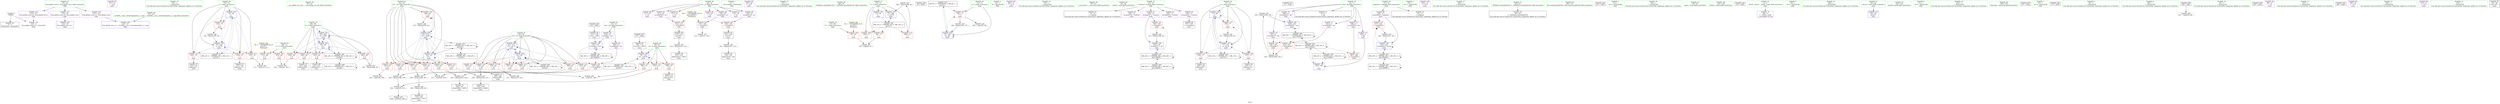 digraph "SVFG" {
	label="SVFG";

	Node0x561e803cc590 [shape=record,color=grey,label="{NodeID: 0\nNullPtr}"];
	Node0x561e803cc590 -> Node0x561e803ed6c0[style=solid];
	Node0x561e803cc590 -> Node0x561e803f39e0[style=solid];
	Node0x561e803ecd80 [shape=record,color=purple,label="{NodeID: 97\n171\<--27\n\<--.str.2\nmain\n}"];
	Node0x561e803ce460 [shape=record,color=green,label="{NodeID: 14\n143\<--1\n\<--dummyObj\nCan only get source location for instruction, argument, global var or function.}"];
	Node0x561e803ec950 [shape=record,color=red,label="{NodeID: 111\n110\<--75\n\<--i\nmain\n}"];
	Node0x561e803ec950 -> Node0x561e803fa6f0[style=solid];
	Node0x561e803eb390 [shape=record,color=green,label="{NodeID: 28\n40\<--41\n__cxx_global_var_init\<--__cxx_global_var_init_field_insensitive\n}"];
	Node0x561e803f2590 [shape=record,color=red,label="{NodeID: 125\n249\<--81\n\<--i27\nmain\n}"];
	Node0x561e803f2590 -> Node0x561e803ee8c0[style=solid];
	Node0x561e803ebf00 [shape=record,color=green,label="{NodeID: 42\n83\<--84\nj31\<--j31_field_insensitive\nmain\n}"];
	Node0x561e803ebf00 -> Node0x561e803f2800[style=solid];
	Node0x561e803ebf00 -> Node0x561e803f28d0[style=solid];
	Node0x561e803ebf00 -> Node0x561e803f29a0[style=solid];
	Node0x561e803ebf00 -> Node0x561e803f2a70[style=solid];
	Node0x561e803ebf00 -> Node0x561e803f2b40[style=solid];
	Node0x561e803ebf00 -> Node0x561e803f2c10[style=solid];
	Node0x561e803ebf00 -> Node0x561e803f2ce0[style=solid];
	Node0x561e803ebf00 -> Node0x561e803f44a0[style=solid];
	Node0x561e803ebf00 -> Node0x561e803f48b0[style=solid];
	Node0x561e803f81d0 [shape=record,color=black,label="{NodeID: 222\n204 = PHI(105, 202, )\n}"];
	Node0x561e803f30f0 [shape=record,color=red,label="{NodeID: 139\n131\<--130\n\<--arrayidx9\nmain\n}"];
	Node0x561e803f30f0 -> Node0x561e803fa570[style=solid];
	Node0x561e803edc90 [shape=record,color=black,label="{NodeID: 56\n121\<--118\nconv\<--call6\nmain\n}"];
	Node0x561e803edc90 -> Node0x561e803f3d50[style=solid];
	Node0x561e803f9af0 [shape=record,color=grey,label="{NodeID: 236\n270 = Binary(269, 94, )\n}"];
	Node0x561e803f9af0 -> Node0x561e803f48b0[style=solid];
	Node0x561e803f3c80 [shape=record,color=blue,label="{NodeID: 153\n75\<--88\ni\<--\nmain\n}"];
	Node0x561e803f3c80 -> Node0x561e803ec950[style=dashed];
	Node0x561e803f3c80 -> Node0x561e803eca20[style=dashed];
	Node0x561e803f3c80 -> Node0x561e803ecaf0[style=dashed];
	Node0x561e803f3c80 -> Node0x561e803ecbc0[style=dashed];
	Node0x561e803f3c80 -> Node0x561e803f4090[style=dashed];
	Node0x561e803f3c80 -> Node0x561e80402eb0[style=dashed];
	Node0x561e803ee7f0 [shape=record,color=black,label="{NodeID: 70\n246\<--245\nidxprom56\<--add55\nmain\n}"];
	Node0x561e803faff0 [shape=record,color=grey,label="{NodeID: 250\n224 = cmp(222, 223, )\n}"];
	Node0x561e803f47e0 [shape=record,color=blue,label="{NodeID: 167\n85\<--265\nk\<--inc65\nmain\n}"];
	Node0x561e803f47e0 -> Node0x561e803f2db0[style=dashed];
	Node0x561e803f47e0 -> Node0x561e803f2e80[style=dashed];
	Node0x561e803f47e0 -> Node0x561e803f2f50[style=dashed];
	Node0x561e803f47e0 -> Node0x561e803f3020[style=dashed];
	Node0x561e803f47e0 -> Node0x561e803f4640[style=dashed];
	Node0x561e803f47e0 -> Node0x561e803f47e0[style=dashed];
	Node0x561e803f47e0 -> Node0x561e8040d2b0[style=dashed];
	Node0x561e803ef350 [shape=record,color=purple,label="{NodeID: 84\n124\<--15\narrayidx\<--len\nmain\n}"];
	Node0x561e803ef350 -> Node0x561e803f3d50[style=solid];
	Node0x561e803cb6a0 [shape=record,color=green,label="{NodeID: 1\n7\<--1\n__dso_handle\<--dummyObj\nGlob }"];
	Node0x561e803ece50 [shape=record,color=purple,label="{NodeID: 98\n160\<--29\n\<--.str.3\nmain\n}"];
	Node0x561e803ce530 [shape=record,color=green,label="{NodeID: 15\n167\<--1\n\<--dummyObj\nCan only get source location for instruction, argument, global var or function.}"];
	Node0x561e803eca20 [shape=record,color=red,label="{NodeID: 112\n122\<--75\n\<--i\nmain\n}"];
	Node0x561e803eca20 -> Node0x561e803edd60[style=solid];
	Node0x561e803eb420 [shape=record,color=green,label="{NodeID: 29\n44\<--45\n_ZNSt8ios_base4InitC1Ev\<--_ZNSt8ios_base4InitC1Ev_field_insensitive\n}"];
	Node0x561e803f2660 [shape=record,color=red,label="{NodeID: 126\n256\<--81\n\<--i27\nmain\n}"];
	Node0x561e803f2660 -> Node0x561e803f9c70[style=solid];
	Node0x561e803ebfd0 [shape=record,color=green,label="{NodeID: 43\n85\<--86\nk\<--k_field_insensitive\nmain\n}"];
	Node0x561e803ebfd0 -> Node0x561e803f2db0[style=solid];
	Node0x561e803ebfd0 -> Node0x561e803f2e80[style=solid];
	Node0x561e803ebfd0 -> Node0x561e803f2f50[style=solid];
	Node0x561e803ebfd0 -> Node0x561e803f3020[style=solid];
	Node0x561e803ebfd0 -> Node0x561e803f4640[style=solid];
	Node0x561e803ebfd0 -> Node0x561e803f47e0[style=solid];
	Node0x561e803f8770 [shape=record,color=grey,label="{NodeID: 223\n289 = Binary(288, 94, )\n}"];
	Node0x561e803f8770 -> Node0x561e803f4a50[style=solid];
	Node0x561e803f31c0 [shape=record,color=red,label="{NodeID: 140\n140\<--139\n\<--arrayidx14\nmain\n}"];
	Node0x561e803f31c0 -> Node0x561e803ee0a0[style=solid];
	Node0x561e803edd60 [shape=record,color=black,label="{NodeID: 57\n123\<--122\nidxprom\<--\nmain\n}"];
	Node0x561e8041d030 [shape=record,color=black,label="{NodeID: 320\n90 = PHI()\n}"];
	Node0x561e803f9c70 [shape=record,color=grey,label="{NodeID: 237\n258 = Binary(256, 257, )\n}"];
	Node0x561e803f9c70 -> Node0x561e803ee990[style=solid];
	Node0x561e803f3d50 [shape=record,color=blue,label="{NodeID: 154\n124\<--121\narrayidx\<--conv\nmain\n}"];
	Node0x561e803f3d50 -> Node0x561e803f3500[style=dashed];
	Node0x561e803f3d50 -> Node0x561e803f3d50[style=dashed];
	Node0x561e803f3d50 -> Node0x561e804056b0[style=dashed];
	Node0x561e803ee8c0 [shape=record,color=black,label="{NodeID: 71\n250\<--249\nidxprom58\<--\nmain\n}"];
	Node0x561e804024b0 [shape=record,color=black,label="{NodeID: 251\nMR_8V_2 = PHI(MR_8V_4, MR_8V_1, )\npts\{72 \}\n}"];
	Node0x561e804024b0 -> Node0x561e803ec610[style=dashed];
	Node0x561e804024b0 -> Node0x561e803f4160[style=dashed];
	Node0x561e803f48b0 [shape=record,color=blue,label="{NodeID: 168\n83\<--270\nj31\<--inc68\nmain\n}"];
	Node0x561e803f48b0 -> Node0x561e803f2800[style=dashed];
	Node0x561e803f48b0 -> Node0x561e803f28d0[style=dashed];
	Node0x561e803f48b0 -> Node0x561e803f29a0[style=dashed];
	Node0x561e803f48b0 -> Node0x561e803f2a70[style=dashed];
	Node0x561e803f48b0 -> Node0x561e803f2b40[style=dashed];
	Node0x561e803f48b0 -> Node0x561e803f2c10[style=dashed];
	Node0x561e803f48b0 -> Node0x561e803f2ce0[style=dashed];
	Node0x561e803f48b0 -> Node0x561e803f44a0[style=dashed];
	Node0x561e803f48b0 -> Node0x561e803f48b0[style=dashed];
	Node0x561e803f48b0 -> Node0x561e80409cb0[style=dashed];
	Node0x561e803ef420 [shape=record,color=purple,label="{NodeID: 85\n228\<--15\narrayidx49\<--len\nmain\n}"];
	Node0x561e803ef420 -> Node0x561e803f3500[style=solid];
	Node0x561e803ccc20 [shape=record,color=green,label="{NodeID: 2\n23\<--1\n.str\<--dummyObj\nGlob }"];
	Node0x561e803ecf20 [shape=record,color=purple,label="{NodeID: 99\n282\<--31\n\<--.str.4\nmain\n}"];
	Node0x561e803ce600 [shape=record,color=green,label="{NodeID: 16\n179\<--1\n\<--dummyObj\nCan only get source location for instruction, argument, global var or function.}"];
	Node0x561e803ecaf0 [shape=record,color=red,label="{NodeID: 113\n134\<--75\n\<--i\nmain\n}"];
	Node0x561e803ecaf0 -> Node0x561e803edf00[style=solid];
	Node0x561e803eb4b0 [shape=record,color=green,label="{NodeID: 30\n50\<--51\n__cxa_atexit\<--__cxa_atexit_field_insensitive\n}"];
	Node0x561e803f2730 [shape=record,color=red,label="{NodeID: 127\n274\<--81\n\<--i27\nmain\n}"];
	Node0x561e803f2730 -> Node0x561e803f8bf0[style=solid];
	Node0x561e803ec0a0 [shape=record,color=green,label="{NodeID: 44\n91\<--92\nscanf\<--scanf_field_insensitive\n}"];
	Node0x561e803f88f0 [shape=record,color=grey,label="{NodeID: 224\n142 = Binary(141, 143, )\n}"];
	Node0x561e803f88f0 -> Node0x561e803ee170[style=solid];
	Node0x561e803f3290 [shape=record,color=red,label="{NodeID: 141\n146\<--145\n\<--arrayidx17\nmain\n}"];
	Node0x561e803f3290 -> Node0x561e803f8ef0[style=solid];
	Node0x561e803ede30 [shape=record,color=black,label="{NodeID: 58\n129\<--128\nidxprom8\<--\nmain\n}"];
	Node0x561e8041d130 [shape=record,color=black,label="{NodeID: 321\n47 = PHI()\n}"];
	Node0x561e803f9df0 [shape=record,color=grey,label="{NodeID: 238\n254 = Binary(253, 255, )\n}"];
	Node0x561e803f9df0 -> Node0x561e803f4710[style=solid];
	Node0x561e803f3e20 [shape=record,color=blue,label="{NodeID: 155\n77\<--88\nj\<--\nmain\n}"];
	Node0x561e803f3e20 -> Node0x561e803f1d70[style=dashed];
	Node0x561e803f3e20 -> Node0x561e803f1e40[style=dashed];
	Node0x561e803f3e20 -> Node0x561e803f1f10[style=dashed];
	Node0x561e803f3e20 -> Node0x561e803f3e20[style=dashed];
	Node0x561e803f3e20 -> Node0x561e803f3fc0[style=dashed];
	Node0x561e803f3e20 -> Node0x561e804033b0[style=dashed];
	Node0x561e803ee990 [shape=record,color=black,label="{NodeID: 72\n259\<--258\nidxprom62\<--add61\nmain\n}"];
	Node0x561e804029b0 [shape=record,color=black,label="{NodeID: 252\nMR_10V_3 = PHI(MR_10V_4, MR_10V_2, )\npts\{74 \}\n}"];
	Node0x561e804029b0 -> Node0x561e803ec6e0[style=dashed];
	Node0x561e804029b0 -> Node0x561e803ec7b0[style=dashed];
	Node0x561e804029b0 -> Node0x561e803ec880[style=dashed];
	Node0x561e804029b0 -> Node0x561e803f4a50[style=dashed];
	Node0x561e803f4980 [shape=record,color=blue,label="{NodeID: 169\n81\<--275\ni27\<--inc71\nmain\n}"];
	Node0x561e803f4980 -> Node0x561e803f2250[style=dashed];
	Node0x561e803f4980 -> Node0x561e803f2320[style=dashed];
	Node0x561e803f4980 -> Node0x561e803f23f0[style=dashed];
	Node0x561e803f4980 -> Node0x561e803f24c0[style=dashed];
	Node0x561e803f4980 -> Node0x561e803f2590[style=dashed];
	Node0x561e803f4980 -> Node0x561e803f2660[style=dashed];
	Node0x561e803f4980 -> Node0x561e803f2730[style=dashed];
	Node0x561e803f4980 -> Node0x561e803f43d0[style=dashed];
	Node0x561e803f4980 -> Node0x561e803f4980[style=dashed];
	Node0x561e803f4980 -> Node0x561e80403db0[style=dashed];
	Node0x561e803ef4f0 [shape=record,color=purple,label="{NodeID: 86\n216\<--17\narrayidx43\<--tmphash\nmain\n}"];
	Node0x561e803ef4f0 -> Node0x561e803f3430[style=solid];
	Node0x561e803ef4f0 -> Node0x561e803f4570[style=solid];
	Node0x561e803ceb30 [shape=record,color=green,label="{NodeID: 3\n25\<--1\n.str.1\<--dummyObj\nGlob }"];
	Node0x561e803ecff0 [shape=record,color=purple,label="{NodeID: 100\n285\<--33\n\<--.str.5\nmain\n}"];
	Node0x561e803cd5d0 [shape=record,color=green,label="{NodeID: 17\n182\<--1\n\<--dummyObj\nCan only get source location for instruction, argument, global var or function.}"];
	Node0x561e803ecbc0 [shape=record,color=red,label="{NodeID: 114\n155\<--75\n\<--i\nmain\n}"];
	Node0x561e803ecbc0 -> Node0x561e803fa0f0[style=solid];
	Node0x561e803eb5b0 [shape=record,color=green,label="{NodeID: 31\n49\<--55\n_ZNSt8ios_base4InitD1Ev\<--_ZNSt8ios_base4InitD1Ev_field_insensitive\n}"];
	Node0x561e803eb5b0 -> Node0x561e803edac0[style=solid];
	Node0x561e803f2800 [shape=record,color=red,label="{NodeID: 128\n194\<--83\n\<--j31\nmain\n}"];
	Node0x561e803f2800 -> Node0x561e803facf0[style=solid];
	Node0x561e803ec1a0 [shape=record,color=green,label="{NodeID: 45\n106\<--107\nllvm.memset.p0i8.i64\<--llvm.memset.p0i8.i64_field_insensitive\n}"];
	Node0x561e803f8a70 [shape=record,color=grey,label="{NodeID: 225\n166 = Binary(165, 167, )\n}"];
	Node0x561e803f8a70 -> Node0x561e803f4160[style=solid];
	Node0x561e803f3360 [shape=record,color=red,label="{NodeID: 142\n212\<--211\n\<--arrayidx39\nmain\n}"];
	Node0x561e803f3360 -> Node0x561e803ee3e0[style=solid];
	Node0x561e803edf00 [shape=record,color=black,label="{NodeID: 59\n135\<--134\nidxprom11\<--\nmain\n}"];
	Node0x561e8041d620 [shape=record,color=black,label="{NodeID: 322\n101 = PHI()\n}"];
	Node0x561e803f9f70 [shape=record,color=grey,label="{NodeID: 239\n218 = Binary(217, 94, )\n}"];
	Node0x561e803f9f70 -> Node0x561e803f4570[style=solid];
	Node0x561e803f3ef0 [shape=record,color=blue,label="{NodeID: 156\n145\<--147\narrayidx17\<--inc\nmain\n}"];
	Node0x561e803f3ef0 -> Node0x561e804083b0[style=dashed];
	Node0x561e803eea60 [shape=record,color=black,label="{NodeID: 73\n279\<--278\nidxprom73\<--\nmain\n}"];
	Node0x561e80402eb0 [shape=record,color=black,label="{NodeID: 253\nMR_12V_2 = PHI(MR_12V_4, MR_12V_1, )\npts\{76 \}\n}"];
	Node0x561e80402eb0 -> Node0x561e803f3c80[style=dashed];
	Node0x561e803f4a50 [shape=record,color=blue,label="{NodeID: 170\n73\<--289\nt\<--inc78\nmain\n}"];
	Node0x561e803f4a50 -> Node0x561e804029b0[style=dashed];
	Node0x561e803ef5c0 [shape=record,color=purple,label="{NodeID: 87\n115\<--20\n\<--str\nmain\n}"];
	Node0x561e803cebc0 [shape=record,color=green,label="{NodeID: 4\n27\<--1\n.str.2\<--dummyObj\nGlob }"];
	Node0x561e803ed0c0 [shape=record,color=purple,label="{NodeID: 101\n314\<--35\nllvm.global_ctors_0\<--llvm.global_ctors\nGlob }"];
	Node0x561e803ed0c0 -> Node0x561e803f3840[style=solid];
	Node0x561e803cd6a0 [shape=record,color=green,label="{NodeID: 18\n184\<--1\n\<--dummyObj\nCan only get source location for instruction, argument, global var or function.}"];
	Node0x561e803f1d70 [shape=record,color=red,label="{NodeID: 115\n128\<--77\n\<--j\nmain\n}"];
	Node0x561e803f1d70 -> Node0x561e803ede30[style=solid];
	Node0x561e803eb6b0 [shape=record,color=green,label="{NodeID: 32\n62\<--63\nmain\<--main_field_insensitive\n}"];
	Node0x561e803f28d0 [shape=record,color=red,label="{NodeID: 129\n199\<--83\n\<--j31\nmain\n}"];
	Node0x561e803f28d0 -> Node0x561e803f8d70[style=solid];
	Node0x561e803ec2a0 [shape=record,color=green,label="{NodeID: 46\n119\<--120\nstrlen\<--strlen_field_insensitive\n}"];
	Node0x561e803f8bf0 [shape=record,color=grey,label="{NodeID: 226\n275 = Binary(274, 94, )\n}"];
	Node0x561e803f8bf0 -> Node0x561e803f4980[style=solid];
	Node0x561e803f3430 [shape=record,color=red,label="{NodeID: 143\n217\<--216\n\<--arrayidx43\nmain\n}"];
	Node0x561e803f3430 -> Node0x561e803f9f70[style=solid];
	Node0x561e803edfd0 [shape=record,color=black,label="{NodeID: 60\n138\<--137\nidxprom13\<--\nmain\n}"];
	Node0x561e8041d720 [shape=record,color=black,label="{NodeID: 323\n116 = PHI()\n}"];
	Node0x561e803fa0f0 [shape=record,color=grey,label="{NodeID: 240\n156 = Binary(155, 94, )\n}"];
	Node0x561e803fa0f0 -> Node0x561e803f4090[style=solid];
	Node0x561e803f3fc0 [shape=record,color=blue,label="{NodeID: 157\n77\<--151\nj\<--inc18\nmain\n}"];
	Node0x561e803f3fc0 -> Node0x561e803f1d70[style=dashed];
	Node0x561e803f3fc0 -> Node0x561e803f1e40[style=dashed];
	Node0x561e803f3fc0 -> Node0x561e803f1f10[style=dashed];
	Node0x561e803f3fc0 -> Node0x561e803f3e20[style=dashed];
	Node0x561e803f3fc0 -> Node0x561e803f3fc0[style=dashed];
	Node0x561e803f3fc0 -> Node0x561e804033b0[style=dashed];
	Node0x561e803eeb30 [shape=record,color=purple,label="{NodeID: 74\n46\<--4\n\<--_ZStL8__ioinit\n__cxx_global_var_init\n}"];
	Node0x561e804033b0 [shape=record,color=black,label="{NodeID: 254\nMR_14V_2 = PHI(MR_14V_3, MR_14V_1, )\npts\{78 \}\n}"];
	Node0x561e804033b0 -> Node0x561e803f3e20[style=dashed];
	Node0x561e804033b0 -> Node0x561e804033b0[style=dashed];
	Node0x561e803ef690 [shape=record,color=purple,label="{NodeID: 88\n117\<--20\n\<--str\nmain\n}"];
	Node0x561e803cc830 [shape=record,color=green,label="{NodeID: 5\n29\<--1\n.str.3\<--dummyObj\nGlob }"];
	Node0x561e804079b0 [shape=record,color=black,label="{NodeID: 268\nMR_24V_7 = PHI(MR_24V_9, MR_24V_6, )\npts\{110000 \}\n}"];
	Node0x561e804079b0 -> Node0x561e803f35d0[style=dashed];
	Node0x561e804079b0 -> Node0x561e803f36a0[style=dashed];
	Node0x561e804079b0 -> Node0x561e803f4710[style=dashed];
	Node0x561e804079b0 -> Node0x561e804079b0[style=dashed];
	Node0x561e804079b0 -> Node0x561e8040d7b0[style=dashed];
	Node0x561e803ed1c0 [shape=record,color=purple,label="{NodeID: 102\n315\<--35\nllvm.global_ctors_1\<--llvm.global_ctors\nGlob }"];
	Node0x561e803ed1c0 -> Node0x561e803f3910[style=solid];
	Node0x561e803cd770 [shape=record,color=green,label="{NodeID: 19\n196\<--1\n\<--dummyObj\nCan only get source location for instruction, argument, global var or function.}"];
	Node0x561e803f1e40 [shape=record,color=red,label="{NodeID: 116\n137\<--77\n\<--j\nmain\n}"];
	Node0x561e803f1e40 -> Node0x561e803edfd0[style=solid];
	Node0x561e803eb7b0 [shape=record,color=green,label="{NodeID: 33\n65\<--66\nretval\<--retval_field_insensitive\nmain\n}"];
	Node0x561e803eb7b0 -> Node0x561e803f3ae0[style=solid];
	Node0x561e803f29a0 [shape=record,color=red,label="{NodeID: 130\n207\<--83\n\<--j31\nmain\n}"];
	Node0x561e803f29a0 -> Node0x561e803f9970[style=solid];
	Node0x561e803ec3a0 [shape=record,color=green,label="{NodeID: 47\n162\<--163\nprintf\<--printf_field_insensitive\n}"];
	Node0x561e803f8d70 [shape=record,color=grey,label="{NodeID: 227\n200 = Binary(198, 199, )\n}"];
	Node0x561e803f8d70 -> Node0x561e803fae70[style=solid];
	Node0x561e803f3500 [shape=record,color=red,label="{NodeID: 144\n229\<--228\n\<--arrayidx49\nmain\n}"];
	Node0x561e803f3500 -> Node0x561e803fa270[style=solid];
	Node0x561e803ee0a0 [shape=record,color=black,label="{NodeID: 61\n141\<--140\nconv15\<--\nmain\n}"];
	Node0x561e803ee0a0 -> Node0x561e803f88f0[style=solid];
	Node0x561e8041d820 [shape=record,color=black,label="{NodeID: 324\n118 = PHI()\n}"];
	Node0x561e8041d820 -> Node0x561e803edc90[style=solid];
	Node0x561e803fa270 [shape=record,color=grey,label="{NodeID: 241\n231 = cmp(229, 230, )\n}"];
	Node0x561e803f4090 [shape=record,color=blue,label="{NodeID: 158\n75\<--156\ni\<--inc20\nmain\n}"];
	Node0x561e803f4090 -> Node0x561e803ec950[style=dashed];
	Node0x561e803f4090 -> Node0x561e803eca20[style=dashed];
	Node0x561e803f4090 -> Node0x561e803ecaf0[style=dashed];
	Node0x561e803f4090 -> Node0x561e803ecbc0[style=dashed];
	Node0x561e803f4090 -> Node0x561e803f4090[style=dashed];
	Node0x561e803f4090 -> Node0x561e80402eb0[style=dashed];
	Node0x561e803eec00 [shape=record,color=purple,label="{NodeID: 75\n180\<--8\n\<--dp\nmain\n}"];
	Node0x561e803eec00 -> Node0x561e803f4300[style=solid];
	Node0x561e804038b0 [shape=record,color=black,label="{NodeID: 255\nMR_16V_2 = PHI(MR_16V_3, MR_16V_1, )\npts\{80 \}\n}"];
	Node0x561e804038b0 -> Node0x561e803f4230[style=dashed];
	Node0x561e804038b0 -> Node0x561e804038b0[style=dashed];
	Node0x561e803ef760 [shape=record,color=purple,label="{NodeID: 89\n130\<--20\narrayidx9\<--str\nmain\n}"];
	Node0x561e803ef760 -> Node0x561e803f30f0[style=solid];
	Node0x561e803cc8c0 [shape=record,color=green,label="{NodeID: 6\n31\<--1\n.str.4\<--dummyObj\nGlob }"];
	Node0x561e803ed2c0 [shape=record,color=purple,label="{NodeID: 103\n316\<--35\nllvm.global_ctors_2\<--llvm.global_ctors\nGlob }"];
	Node0x561e803ed2c0 -> Node0x561e803f39e0[style=solid];
	Node0x561e803cd840 [shape=record,color=green,label="{NodeID: 20\n255\<--1\n\<--dummyObj\nCan only get source location for instruction, argument, global var or function.}"];
	Node0x561e803f1f10 [shape=record,color=red,label="{NodeID: 117\n150\<--77\n\<--j\nmain\n}"];
	Node0x561e803f1f10 -> Node0x561e803f91f0[style=solid];
	Node0x561e803eb880 [shape=record,color=green,label="{NodeID: 34\n67\<--68\nT\<--T_field_insensitive\nmain\n}"];
	Node0x561e803eb880 -> Node0x561e803ed3c0[style=solid];
	Node0x561e803f2a70 [shape=record,color=red,label="{NodeID: 131\n230\<--83\n\<--j31\nmain\n}"];
	Node0x561e803f2a70 -> Node0x561e803fa270[style=solid];
	Node0x561e803ed4c0 [shape=record,color=green,label="{NodeID: 48\n239\<--240\nmemcmp\<--memcmp_field_insensitive\n}"];
	Node0x561e803f8ef0 [shape=record,color=grey,label="{NodeID: 228\n147 = Binary(146, 94, )\n}"];
	Node0x561e803f8ef0 -> Node0x561e803f3ef0[style=solid];
	Node0x561e803f35d0 [shape=record,color=red,label="{NodeID: 145\n248\<--247\n\<--arrayidx57\nmain\n}"];
	Node0x561e803f35d0 -> Node0x561e803f94f0[style=solid];
	Node0x561e803ee170 [shape=record,color=black,label="{NodeID: 62\n144\<--142\nidxprom16\<--sub\nmain\n}"];
	Node0x561e8041d980 [shape=record,color=black,label="{NodeID: 325\n161 = PHI()\n}"];
	Node0x561e803fa3f0 [shape=record,color=grey,label="{NodeID: 242\n169 = cmp(165, 88, )\n}"];
	Node0x561e803f4160 [shape=record,color=blue,label="{NodeID: 159\n71\<--166\nS\<--dec\nmain\n}"];
	Node0x561e803f4160 -> Node0x561e803ec610[style=dashed];
	Node0x561e803f4160 -> Node0x561e803f4160[style=dashed];
	Node0x561e803f4160 -> Node0x561e804024b0[style=dashed];
	Node0x561e803eecd0 [shape=record,color=purple,label="{NodeID: 76\n247\<--8\narrayidx57\<--dp\nmain\n}"];
	Node0x561e803eecd0 -> Node0x561e803f35d0[style=solid];
	Node0x561e80403db0 [shape=record,color=black,label="{NodeID: 256\nMR_18V_2 = PHI(MR_18V_3, MR_18V_1, )\npts\{82 \}\n}"];
	Node0x561e80403db0 -> Node0x561e803f43d0[style=dashed];
	Node0x561e80403db0 -> Node0x561e80403db0[style=dashed];
	Node0x561e803ef830 [shape=record,color=purple,label="{NodeID: 90\n139\<--20\narrayidx14\<--str\nmain\n}"];
	Node0x561e803ef830 -> Node0x561e803f31c0[style=solid];
	Node0x561e803ccfb0 [shape=record,color=green,label="{NodeID: 7\n33\<--1\n.str.5\<--dummyObj\nGlob }"];
	Node0x561e804083b0 [shape=record,color=black,label="{NodeID: 270\nMR_26V_4 = PHI(MR_26V_5, MR_26V_3, )\npts\{140000 \}\n}"];
	Node0x561e804083b0 -> Node0x561e803f3290[style=dashed];
	Node0x561e804083b0 -> Node0x561e803f3ef0[style=dashed];
	Node0x561e804083b0 -> Node0x561e804051b0[style=dashed];
	Node0x561e804083b0 -> Node0x561e804083b0[style=dashed];
	Node0x561e803ed3c0 [shape=record,color=red,label="{NodeID: 104\n97\<--67\n\<--T\nmain\n}"];
	Node0x561e803ed3c0 -> Node0x561e803fab70[style=solid];
	Node0x561e803cd910 [shape=record,color=green,label="{NodeID: 21\n4\<--6\n_ZStL8__ioinit\<--_ZStL8__ioinit_field_insensitive\nGlob }"];
	Node0x561e803cd910 -> Node0x561e803eeb30[style=solid];
	Node0x561e803f1fe0 [shape=record,color=red,label="{NodeID: 118\n188\<--79\n\<--N\nmain\n}"];
	Node0x561e803f1fe0 -> Node0x561e803fa9f0[style=solid];
	Node0x561e803eb950 [shape=record,color=green,label="{NodeID: 35\n69\<--70\nV\<--V_field_insensitive\nmain\n}"];
	Node0x561e803eb950 -> Node0x561e803ec470[style=solid];
	Node0x561e803eb950 -> Node0x561e803ec540[style=solid];
	Node0x561e803f2b40 [shape=record,color=red,label="{NodeID: 132\n244\<--83\n\<--j31\nmain\n}"];
	Node0x561e803f2b40 -> Node0x561e803f9370[style=solid];
	Node0x561e803ed5c0 [shape=record,color=green,label="{NodeID: 49\n37\<--310\n_GLOBAL__sub_I_shreeshaprabhu_2_1.cpp\<--_GLOBAL__sub_I_shreeshaprabhu_2_1.cpp_field_insensitive\n}"];
	Node0x561e803ed5c0 -> Node0x561e803f3910[style=solid];
	Node0x561e803f9070 [shape=record,color=grey,label="{NodeID: 229\n214 = Binary(213, 143, )\n}"];
	Node0x561e803f9070 -> Node0x561e803ee4b0[style=solid];
	Node0x561e803f36a0 [shape=record,color=red,label="{NodeID: 146\n252\<--251\n\<--arrayidx59\nmain\n}"];
	Node0x561e803f36a0 -> Node0x561e803f94f0[style=solid];
	Node0x561e803ee240 [shape=record,color=black,label="{NodeID: 63\n176\<--175\nconv26\<--call25\nmain\n}"];
	Node0x561e803ee240 -> Node0x561e803f4230[style=solid];
	Node0x561e8041da50 [shape=record,color=black,label="{NodeID: 326\n173 = PHI()\n}"];
	Node0x561e803fa570 [shape=record,color=grey,label="{NodeID: 243\n132 = cmp(131, 103, )\n}"];
	Node0x561e803f4230 [shape=record,color=blue,label="{NodeID: 160\n79\<--176\nN\<--conv26\nmain\n}"];
	Node0x561e803f4230 -> Node0x561e803f1fe0[style=dashed];
	Node0x561e803f4230 -> Node0x561e803f20b0[style=dashed];
	Node0x561e803f4230 -> Node0x561e803f2180[style=dashed];
	Node0x561e803f4230 -> Node0x561e803f4230[style=dashed];
	Node0x561e803f4230 -> Node0x561e804038b0[style=dashed];
	Node0x561e803eeda0 [shape=record,color=purple,label="{NodeID: 77\n251\<--8\narrayidx59\<--dp\nmain\n}"];
	Node0x561e803eeda0 -> Node0x561e803f36a0[style=solid];
	Node0x561e804042b0 [shape=record,color=black,label="{NodeID: 257\nMR_20V_2 = PHI(MR_20V_3, MR_20V_1, )\npts\{84 \}\n}"];
	Node0x561e804042b0 -> Node0x561e80409cb0[style=dashed];
	Node0x561e803ef900 [shape=record,color=purple,label="{NodeID: 91\n172\<--20\n\<--str\nmain\n}"];
	Node0x561e803cd040 [shape=record,color=green,label="{NodeID: 8\n36\<--1\n\<--dummyObj\nCan only get source location for instruction, argument, global var or function.}"];
	Node0x561e803ec470 [shape=record,color=red,label="{NodeID: 105\n111\<--69\n\<--V\nmain\n}"];
	Node0x561e803ec470 -> Node0x561e803fa6f0[style=solid];
	Node0x561e803cd9e0 [shape=record,color=green,label="{NodeID: 22\n8\<--11\ndp\<--dp_field_insensitive\nGlob }"];
	Node0x561e803cd9e0 -> Node0x561e803ed7c0[style=solid];
	Node0x561e803cd9e0 -> Node0x561e803eec00[style=solid];
	Node0x561e803cd9e0 -> Node0x561e803eecd0[style=solid];
	Node0x561e803cd9e0 -> Node0x561e803eeda0[style=solid];
	Node0x561e803cd9e0 -> Node0x561e803eee70[style=solid];
	Node0x561e803cd9e0 -> Node0x561e803eef40[style=solid];
	Node0x561e8040d2b0 [shape=record,color=black,label="{NodeID: 285\nMR_22V_4 = PHI(MR_22V_5, MR_22V_3, )\npts\{86 \}\n}"];
	Node0x561e8040d2b0 -> Node0x561e803f4640[style=dashed];
	Node0x561e8040d2b0 -> Node0x561e804047b0[style=dashed];
	Node0x561e8040d2b0 -> Node0x561e8040d2b0[style=dashed];
	Node0x561e803f20b0 [shape=record,color=red,label="{NodeID: 119\n201\<--79\n\<--N\nmain\n}"];
	Node0x561e803f20b0 -> Node0x561e803fae70[style=solid];
	Node0x561e803eba20 [shape=record,color=green,label="{NodeID: 36\n71\<--72\nS\<--S_field_insensitive\nmain\n}"];
	Node0x561e803eba20 -> Node0x561e803ec610[style=solid];
	Node0x561e803eba20 -> Node0x561e803f4160[style=solid];
	Node0x561e803f2c10 [shape=record,color=red,label="{NodeID: 133\n257\<--83\n\<--j31\nmain\n}"];
	Node0x561e803f2c10 -> Node0x561e803f9c70[style=solid];
	Node0x561e803ed6c0 [shape=record,color=black,label="{NodeID: 50\n2\<--3\ndummyVal\<--dummyVal\n}"];
	Node0x561e803f91f0 [shape=record,color=grey,label="{NodeID: 230\n151 = Binary(150, 94, )\n}"];
	Node0x561e803f91f0 -> Node0x561e803f3fc0[style=solid];
	Node0x561e803f3770 [shape=record,color=red,label="{NodeID: 147\n281\<--280\n\<--arrayidx74\nmain\n}"];
	Node0x561e803ee310 [shape=record,color=black,label="{NodeID: 64\n210\<--209\nidxprom38\<--sub37\nmain\n}"];
	Node0x561e8041db20 [shape=record,color=black,label="{NodeID: 327\n175 = PHI()\n}"];
	Node0x561e8041db20 -> Node0x561e803ee240[style=solid];
	Node0x561e803fa6f0 [shape=record,color=grey,label="{NodeID: 244\n112 = cmp(110, 111, )\n}"];
	Node0x561e803f4300 [shape=record,color=blue,label="{NodeID: 161\n180\<--182\n\<--\nmain\n}"];
	Node0x561e803f4300 -> Node0x561e8040d7b0[style=dashed];
	Node0x561e803eee70 [shape=record,color=purple,label="{NodeID: 78\n260\<--8\narrayidx63\<--dp\nmain\n}"];
	Node0x561e803eee70 -> Node0x561e803f4710[style=solid];
	Node0x561e804047b0 [shape=record,color=black,label="{NodeID: 258\nMR_22V_2 = PHI(MR_22V_3, MR_22V_1, )\npts\{86 \}\n}"];
	Node0x561e804047b0 -> Node0x561e804047b0[style=dashed];
	Node0x561e804047b0 -> Node0x561e8040d2b0[style=dashed];
	Node0x561e803ef9d0 [shape=record,color=purple,label="{NodeID: 92\n174\<--20\n\<--str\nmain\n}"];
	Node0x561e803cc9e0 [shape=record,color=green,label="{NodeID: 9\n88\<--1\n\<--dummyObj\nCan only get source location for instruction, argument, global var or function.}"];
	Node0x561e803ec540 [shape=record,color=red,label="{NodeID: 106\n223\<--69\n\<--V\nmain\n}"];
	Node0x561e803ec540 -> Node0x561e803faff0[style=solid];
	Node0x561e803cdab0 [shape=record,color=green,label="{NodeID: 23\n12\<--14\nvochash\<--vochash_field_insensitive\nGlob }"];
	Node0x561e803cdab0 -> Node0x561e803ed8c0[style=solid];
	Node0x561e803cdab0 -> Node0x561e803ef010[style=solid];
	Node0x561e803cdab0 -> Node0x561e803ef0e0[style=solid];
	Node0x561e803cdab0 -> Node0x561e803ef1b0[style=solid];
	Node0x561e803cdab0 -> Node0x561e803ef280[style=solid];
	Node0x561e8040d7b0 [shape=record,color=black,label="{NodeID: 286\nMR_24V_5 = PHI(MR_24V_6, MR_24V_4, )\npts\{110000 \}\n}"];
	Node0x561e8040d7b0 -> Node0x561e803f3770[style=dashed];
	Node0x561e8040d7b0 -> Node0x561e803f4300[style=dashed];
	Node0x561e8040d7b0 -> Node0x561e80404cb0[style=dashed];
	Node0x561e8040d7b0 -> Node0x561e804079b0[style=dashed];
	Node0x561e8040d7b0 -> Node0x561e8040d7b0[style=dashed];
	Node0x561e803f2180 [shape=record,color=red,label="{NodeID: 120\n278\<--79\n\<--N\nmain\n}"];
	Node0x561e803f2180 -> Node0x561e803eea60[style=solid];
	Node0x561e803ebaf0 [shape=record,color=green,label="{NodeID: 37\n73\<--74\nt\<--t_field_insensitive\nmain\n}"];
	Node0x561e803ebaf0 -> Node0x561e803ec6e0[style=solid];
	Node0x561e803ebaf0 -> Node0x561e803ec7b0[style=solid];
	Node0x561e803ebaf0 -> Node0x561e803ec880[style=solid];
	Node0x561e803ebaf0 -> Node0x561e803f3bb0[style=solid];
	Node0x561e803ebaf0 -> Node0x561e803f4a50[style=solid];
	Node0x561e803f2ce0 [shape=record,color=red,label="{NodeID: 134\n269\<--83\n\<--j31\nmain\n}"];
	Node0x561e803f2ce0 -> Node0x561e803f9af0[style=solid];
	Node0x561e803ed7c0 [shape=record,color=black,label="{NodeID: 51\n10\<--8\n\<--dp\nCan only get source location for instruction, argument, global var or function.}"];
	Node0x561e803f9370 [shape=record,color=grey,label="{NodeID: 231\n245 = Binary(243, 244, )\n}"];
	Node0x561e803f9370 -> Node0x561e803ee7f0[style=solid];
	Node0x561e803f3840 [shape=record,color=blue,label="{NodeID: 148\n314\<--36\nllvm.global_ctors_0\<--\nGlob }"];
	Node0x561e803ee3e0 [shape=record,color=black,label="{NodeID: 65\n213\<--212\nconv40\<--\nmain\n}"];
	Node0x561e803ee3e0 -> Node0x561e803f9070[style=solid];
	Node0x561e8041dc80 [shape=record,color=black,label="{NodeID: 328\n238 = PHI()\n}"];
	Node0x561e8041dc80 -> Node0x561e803fa870[style=solid];
	Node0x561e803fa870 [shape=record,color=grey,label="{NodeID: 245\n241 = cmp(238, 88, )\n}"];
	Node0x561e803f43d0 [shape=record,color=blue,label="{NodeID: 162\n81\<--88\ni27\<--\nmain\n}"];
	Node0x561e803f43d0 -> Node0x561e803f2250[style=dashed];
	Node0x561e803f43d0 -> Node0x561e803f2320[style=dashed];
	Node0x561e803f43d0 -> Node0x561e803f23f0[style=dashed];
	Node0x561e803f43d0 -> Node0x561e803f24c0[style=dashed];
	Node0x561e803f43d0 -> Node0x561e803f2590[style=dashed];
	Node0x561e803f43d0 -> Node0x561e803f2660[style=dashed];
	Node0x561e803f43d0 -> Node0x561e803f2730[style=dashed];
	Node0x561e803f43d0 -> Node0x561e803f43d0[style=dashed];
	Node0x561e803f43d0 -> Node0x561e803f4980[style=dashed];
	Node0x561e803f43d0 -> Node0x561e80403db0[style=dashed];
	Node0x561e803eef40 [shape=record,color=purple,label="{NodeID: 79\n280\<--8\narrayidx74\<--dp\nmain\n}"];
	Node0x561e803eef40 -> Node0x561e803f3770[style=solid];
	Node0x561e80404cb0 [shape=record,color=black,label="{NodeID: 259\nMR_24V_2 = PHI(MR_24V_3, MR_24V_1, )\npts\{110000 \}\n}"];
	Node0x561e80404cb0 -> Node0x561e803f4300[style=dashed];
	Node0x561e80404cb0 -> Node0x561e80404cb0[style=dashed];
	Node0x561e803efaa0 [shape=record,color=purple,label="{NodeID: 93\n211\<--20\narrayidx39\<--str\nmain\n}"];
	Node0x561e803efaa0 -> Node0x561e803f3360[style=solid];
	Node0x561e803ccab0 [shape=record,color=green,label="{NodeID: 10\n94\<--1\n\<--dummyObj\nCan only get source location for instruction, argument, global var or function.}"];
	Node0x561e803ec610 [shape=record,color=red,label="{NodeID: 107\n165\<--71\n\<--S\nmain\n}"];
	Node0x561e803ec610 -> Node0x561e803f8a70[style=solid];
	Node0x561e803ec610 -> Node0x561e803fa3f0[style=solid];
	Node0x561e803cdb80 [shape=record,color=green,label="{NodeID: 24\n15\<--16\nlen\<--len_field_insensitive\nGlob }"];
	Node0x561e803cdb80 -> Node0x561e803ef350[style=solid];
	Node0x561e803cdb80 -> Node0x561e803ef420[style=solid];
	Node0x561e8040dcb0 [shape=record,color=black,label="{NodeID: 287\nMR_30V_4 = PHI(MR_30V_5, MR_30V_3, )\npts\{190000 \}\n}"];
	Node0x561e8040dcb0 -> Node0x561e803f3430[style=dashed];
	Node0x561e8040dcb0 -> Node0x561e803f4570[style=dashed];
	Node0x561e8040dcb0 -> Node0x561e80405bb0[style=dashed];
	Node0x561e8040dcb0 -> Node0x561e8040dcb0[style=dashed];
	Node0x561e803f2250 [shape=record,color=red,label="{NodeID: 121\n187\<--81\n\<--i27\nmain\n}"];
	Node0x561e803f2250 -> Node0x561e803fa9f0[style=solid];
	Node0x561e803ebbc0 [shape=record,color=green,label="{NodeID: 38\n75\<--76\ni\<--i_field_insensitive\nmain\n}"];
	Node0x561e803ebbc0 -> Node0x561e803ec950[style=solid];
	Node0x561e803ebbc0 -> Node0x561e803eca20[style=solid];
	Node0x561e803ebbc0 -> Node0x561e803ecaf0[style=solid];
	Node0x561e803ebbc0 -> Node0x561e803ecbc0[style=solid];
	Node0x561e803ebbc0 -> Node0x561e803f3c80[style=solid];
	Node0x561e803ebbc0 -> Node0x561e803f4090[style=solid];
	Node0x561e803f2db0 [shape=record,color=red,label="{NodeID: 135\n222\<--85\n\<--k\nmain\n}"];
	Node0x561e803f2db0 -> Node0x561e803faff0[style=solid];
	Node0x561e803ed8c0 [shape=record,color=black,label="{NodeID: 52\n13\<--12\n\<--vochash\nCan only get source location for instruction, argument, global var or function.}"];
	Node0x561e803f94f0 [shape=record,color=grey,label="{NodeID: 232\n253 = Binary(248, 252, )\n}"];
	Node0x561e803f94f0 -> Node0x561e803f9df0[style=solid];
	Node0x561e803f3910 [shape=record,color=blue,label="{NodeID: 149\n315\<--37\nllvm.global_ctors_1\<--_GLOBAL__sub_I_shreeshaprabhu_2_1.cpp\nGlob }"];
	Node0x561e803ee4b0 [shape=record,color=black,label="{NodeID: 66\n215\<--214\nidxprom42\<--sub41\nmain\n}"];
	Node0x561e8041dd80 [shape=record,color=black,label="{NodeID: 329\n283 = PHI()\n}"];
	Node0x561e803fa9f0 [shape=record,color=grey,label="{NodeID: 246\n189 = cmp(187, 188, )\n}"];
	Node0x561e803f44a0 [shape=record,color=blue,label="{NodeID: 163\n83\<--94\nj31\<--\nmain\n}"];
	Node0x561e803f44a0 -> Node0x561e803f2800[style=dashed];
	Node0x561e803f44a0 -> Node0x561e803f28d0[style=dashed];
	Node0x561e803f44a0 -> Node0x561e803f29a0[style=dashed];
	Node0x561e803f44a0 -> Node0x561e803f2a70[style=dashed];
	Node0x561e803f44a0 -> Node0x561e803f2b40[style=dashed];
	Node0x561e803f44a0 -> Node0x561e803f2c10[style=dashed];
	Node0x561e803f44a0 -> Node0x561e803f2ce0[style=dashed];
	Node0x561e803f44a0 -> Node0x561e803f44a0[style=dashed];
	Node0x561e803f44a0 -> Node0x561e803f48b0[style=dashed];
	Node0x561e803f44a0 -> Node0x561e80409cb0[style=dashed];
	Node0x561e803ef010 [shape=record,color=purple,label="{NodeID: 80\n136\<--12\narrayidx12\<--vochash\nmain\n}"];
	Node0x561e804051b0 [shape=record,color=black,label="{NodeID: 260\nMR_26V_2 = PHI(MR_26V_3, MR_26V_1, )\npts\{140000 \}\n}"];
	Node0x561e804051b0 -> Node0x561e804051b0[style=dashed];
	Node0x561e804051b0 -> Node0x561e804083b0[style=dashed];
	Node0x561e803efb70 [shape=record,color=purple,label="{NodeID: 94\n89\<--23\n\<--.str\nmain\n}"];
	Node0x561e803ccd70 [shape=record,color=green,label="{NodeID: 11\n103\<--1\n\<--dummyObj\nCan only get source location for instruction, argument, global var or function.}"];
	Node0x561e803ec6e0 [shape=record,color=red,label="{NodeID: 108\n96\<--73\n\<--t\nmain\n}"];
	Node0x561e803ec6e0 -> Node0x561e803fab70[style=solid];
	Node0x561e803cdc50 [shape=record,color=green,label="{NodeID: 25\n17\<--19\ntmphash\<--tmphash_field_insensitive\nGlob }"];
	Node0x561e803cdc50 -> Node0x561e803ed9c0[style=solid];
	Node0x561e803cdc50 -> Node0x561e803ef4f0[style=solid];
	Node0x561e803f2320 [shape=record,color=red,label="{NodeID: 122\n198\<--81\n\<--i27\nmain\n}"];
	Node0x561e803f2320 -> Node0x561e803f8d70[style=solid];
	Node0x561e803ebc90 [shape=record,color=green,label="{NodeID: 39\n77\<--78\nj\<--j_field_insensitive\nmain\n}"];
	Node0x561e803ebc90 -> Node0x561e803f1d70[style=solid];
	Node0x561e803ebc90 -> Node0x561e803f1e40[style=solid];
	Node0x561e803ebc90 -> Node0x561e803f1f10[style=solid];
	Node0x561e803ebc90 -> Node0x561e803f3e20[style=solid];
	Node0x561e803ebc90 -> Node0x561e803f3fc0[style=solid];
	Node0x561e803f2e80 [shape=record,color=red,label="{NodeID: 136\n226\<--85\n\<--k\nmain\n}"];
	Node0x561e803f2e80 -> Node0x561e803ee580[style=solid];
	Node0x561e803ed9c0 [shape=record,color=black,label="{NodeID: 53\n18\<--17\n\<--tmphash\nCan only get source location for instruction, argument, global var or function.}"];
	Node0x561e803f9670 [shape=record,color=grey,label="{NodeID: 233\n265 = Binary(264, 94, )\n}"];
	Node0x561e803f9670 -> Node0x561e803f47e0[style=solid];
	Node0x561e803f39e0 [shape=record,color=blue, style = dotted,label="{NodeID: 150\n316\<--3\nllvm.global_ctors_2\<--dummyVal\nGlob }"];
	Node0x561e803ee580 [shape=record,color=black,label="{NodeID: 67\n227\<--226\nidxprom48\<--\nmain\n}"];
	Node0x561e8041de50 [shape=record,color=black,label="{NodeID: 330\n286 = PHI()\n}"];
	Node0x561e803fab70 [shape=record,color=grey,label="{NodeID: 247\n98 = cmp(96, 97, )\n}"];
	Node0x561e803f4570 [shape=record,color=blue,label="{NodeID: 164\n216\<--218\narrayidx43\<--inc44\nmain\n}"];
	Node0x561e803f4570 -> Node0x561e803f3430[style=dashed];
	Node0x561e803f4570 -> Node0x561e803f4570[style=dashed];
	Node0x561e803f4570 -> Node0x561e8040dcb0[style=dashed];
	Node0x561e803ef0e0 [shape=record,color=purple,label="{NodeID: 81\n145\<--12\narrayidx17\<--vochash\nmain\n}"];
	Node0x561e803ef0e0 -> Node0x561e803f3290[style=solid];
	Node0x561e803ef0e0 -> Node0x561e803f3ef0[style=solid];
	Node0x561e804056b0 [shape=record,color=black,label="{NodeID: 261\nMR_28V_2 = PHI(MR_28V_3, MR_28V_1, )\npts\{160000 \}\n}"];
	Node0x561e804056b0 -> Node0x561e803f3500[style=dashed];
	Node0x561e804056b0 -> Node0x561e803f3d50[style=dashed];
	Node0x561e804056b0 -> Node0x561e804056b0[style=dashed];
	Node0x561e803efc40 [shape=record,color=purple,label="{NodeID: 95\n100\<--25\n\<--.str.1\nmain\n}"];
	Node0x561e803cce40 [shape=record,color=green,label="{NodeID: 12\n104\<--1\n\<--dummyObj\nCan only get source location for instruction, argument, global var or function.}"];
	Node0x561e80409cb0 [shape=record,color=black,label="{NodeID: 275\nMR_20V_3 = PHI(MR_20V_4, MR_20V_2, )\npts\{84 \}\n}"];
	Node0x561e80409cb0 -> Node0x561e803f44a0[style=dashed];
	Node0x561e80409cb0 -> Node0x561e804042b0[style=dashed];
	Node0x561e80409cb0 -> Node0x561e80409cb0[style=dashed];
	Node0x561e803ec7b0 [shape=record,color=red,label="{NodeID: 109\n159\<--73\n\<--t\nmain\n}"];
	Node0x561e803cdd20 [shape=record,color=green,label="{NodeID: 26\n20\<--22\nstr\<--str_field_insensitive\nGlob }"];
	Node0x561e803cdd20 -> Node0x561e803ef5c0[style=solid];
	Node0x561e803cdd20 -> Node0x561e803ef690[style=solid];
	Node0x561e803cdd20 -> Node0x561e803ef760[style=solid];
	Node0x561e803cdd20 -> Node0x561e803ef830[style=solid];
	Node0x561e803cdd20 -> Node0x561e803ef900[style=solid];
	Node0x561e803cdd20 -> Node0x561e803ef9d0[style=solid];
	Node0x561e803cdd20 -> Node0x561e803efaa0[style=solid];
	Node0x561e8040ecd0 [shape=record,color=yellow,style=double,label="{NodeID: 289\n4V_1 = ENCHI(MR_4V_0)\npts\{68 \}\nFun[main]}"];
	Node0x561e8040ecd0 -> Node0x561e803ed3c0[style=dashed];
	Node0x561e803f23f0 [shape=record,color=red,label="{NodeID: 123\n206\<--81\n\<--i27\nmain\n}"];
	Node0x561e803f23f0 -> Node0x561e803f9970[style=solid];
	Node0x561e803ebd60 [shape=record,color=green,label="{NodeID: 40\n79\<--80\nN\<--N_field_insensitive\nmain\n}"];
	Node0x561e803ebd60 -> Node0x561e803f1fe0[style=solid];
	Node0x561e803ebd60 -> Node0x561e803f20b0[style=solid];
	Node0x561e803ebd60 -> Node0x561e803f2180[style=solid];
	Node0x561e803ebd60 -> Node0x561e803f4230[style=solid];
	Node0x561e8040f910 [shape=record,color=yellow,style=double,label="{NodeID: 303\n32V_1 = ENCHI(MR_32V_0)\npts\{220000 \}\nFun[main]}"];
	Node0x561e8040f910 -> Node0x561e803f30f0[style=dashed];
	Node0x561e8040f910 -> Node0x561e803f31c0[style=dashed];
	Node0x561e8040f910 -> Node0x561e803f3360[style=dashed];
	Node0x561e803f2f50 [shape=record,color=red,label="{NodeID: 137\n233\<--85\n\<--k\nmain\n}"];
	Node0x561e803f2f50 -> Node0x561e803ee650[style=solid];
	Node0x561e803edac0 [shape=record,color=black,label="{NodeID: 54\n48\<--49\n\<--_ZNSt8ios_base4InitD1Ev\nCan only get source location for instruction, argument, global var or function.}"];
	Node0x561e803f97f0 [shape=record,color=grey,label="{NodeID: 234\n209 = Binary(208, 94, )\n}"];
	Node0x561e803f97f0 -> Node0x561e803ee310[style=solid];
	Node0x561e803f3ae0 [shape=record,color=blue,label="{NodeID: 151\n65\<--88\nretval\<--\nmain\n}"];
	Node0x561e803ee650 [shape=record,color=black,label="{NodeID: 68\n234\<--233\nidxprom51\<--\nmain\n}"];
	Node0x561e803facf0 [shape=record,color=grey,label="{NodeID: 248\n195 = cmp(194, 196, )\n}"];
	Node0x561e803f4640 [shape=record,color=blue,label="{NodeID: 165\n85\<--88\nk\<--\nmain\n}"];
	Node0x561e803f4640 -> Node0x561e803f2db0[style=dashed];
	Node0x561e803f4640 -> Node0x561e803f2e80[style=dashed];
	Node0x561e803f4640 -> Node0x561e803f2f50[style=dashed];
	Node0x561e803f4640 -> Node0x561e803f3020[style=dashed];
	Node0x561e803f4640 -> Node0x561e803f4640[style=dashed];
	Node0x561e803f4640 -> Node0x561e803f47e0[style=dashed];
	Node0x561e803f4640 -> Node0x561e8040d2b0[style=dashed];
	Node0x561e803ef1b0 [shape=record,color=purple,label="{NodeID: 82\n235\<--12\narrayidx52\<--vochash\nmain\n}"];
	Node0x561e80405bb0 [shape=record,color=black,label="{NodeID: 262\nMR_30V_2 = PHI(MR_30V_3, MR_30V_1, )\npts\{190000 \}\n}"];
	Node0x561e80405bb0 -> Node0x561e80405bb0[style=dashed];
	Node0x561e80405bb0 -> Node0x561e8040dcb0[style=dashed];
	Node0x561e803eccb0 [shape=record,color=purple,label="{NodeID: 96\n114\<--27\n\<--.str.2\nmain\n}"];
	Node0x561e803ce390 [shape=record,color=green,label="{NodeID: 13\n105\<--1\n\<--dummyObj\nCan only get source location for instruction, argument, global var or function.}"];
	Node0x561e803ec880 [shape=record,color=red,label="{NodeID: 110\n288\<--73\n\<--t\nmain\n}"];
	Node0x561e803ec880 -> Node0x561e803f8770[style=solid];
	Node0x561e803eb300 [shape=record,color=green,label="{NodeID: 27\n35\<--39\nllvm.global_ctors\<--llvm.global_ctors_field_insensitive\nGlob }"];
	Node0x561e803eb300 -> Node0x561e803ed0c0[style=solid];
	Node0x561e803eb300 -> Node0x561e803ed1c0[style=solid];
	Node0x561e803eb300 -> Node0x561e803ed2c0[style=solid];
	Node0x561e8040edb0 [shape=record,color=yellow,style=double,label="{NodeID: 290\n6V_1 = ENCHI(MR_6V_0)\npts\{70 \}\nFun[main]}"];
	Node0x561e8040edb0 -> Node0x561e803ec470[style=dashed];
	Node0x561e8040edb0 -> Node0x561e803ec540[style=dashed];
	Node0x561e803f24c0 [shape=record,color=red,label="{NodeID: 124\n243\<--81\n\<--i27\nmain\n}"];
	Node0x561e803f24c0 -> Node0x561e803f9370[style=solid];
	Node0x561e803ebe30 [shape=record,color=green,label="{NodeID: 41\n81\<--82\ni27\<--i27_field_insensitive\nmain\n}"];
	Node0x561e803ebe30 -> Node0x561e803f2250[style=solid];
	Node0x561e803ebe30 -> Node0x561e803f2320[style=solid];
	Node0x561e803ebe30 -> Node0x561e803f23f0[style=solid];
	Node0x561e803ebe30 -> Node0x561e803f24c0[style=solid];
	Node0x561e803ebe30 -> Node0x561e803f2590[style=solid];
	Node0x561e803ebe30 -> Node0x561e803f2660[style=solid];
	Node0x561e803ebe30 -> Node0x561e803f2730[style=solid];
	Node0x561e803ebe30 -> Node0x561e803f43d0[style=solid];
	Node0x561e803ebe30 -> Node0x561e803f4980[style=solid];
	Node0x561e803f3020 [shape=record,color=red,label="{NodeID: 138\n264\<--85\n\<--k\nmain\n}"];
	Node0x561e803f3020 -> Node0x561e803f9670[style=solid];
	Node0x561e803edbc0 [shape=record,color=black,label="{NodeID: 55\n64\<--88\nmain_ret\<--\nmain\n}"];
	Node0x561e803f9970 [shape=record,color=grey,label="{NodeID: 235\n208 = Binary(206, 207, )\n}"];
	Node0x561e803f9970 -> Node0x561e803f97f0[style=solid];
	Node0x561e803f3bb0 [shape=record,color=blue,label="{NodeID: 152\n73\<--94\nt\<--\nmain\n}"];
	Node0x561e803f3bb0 -> Node0x561e804029b0[style=dashed];
	Node0x561e803ee720 [shape=record,color=black,label="{NodeID: 69\n237\<--236\n\<--arraydecay\nmain\n}"];
	Node0x561e803fae70 [shape=record,color=grey,label="{NodeID: 249\n202 = cmp(200, 201, )\n}"];
	Node0x561e803fae70 -> Node0x561e803f81d0[style=solid];
	Node0x561e803f4710 [shape=record,color=blue,label="{NodeID: 166\n260\<--254\narrayidx63\<--rem\nmain\n}"];
	Node0x561e803f4710 -> Node0x561e804079b0[style=dashed];
	Node0x561e803ef280 [shape=record,color=purple,label="{NodeID: 83\n236\<--12\narraydecay\<--vochash\nmain\n}"];
	Node0x561e803ef280 -> Node0x561e803ee720[style=solid];
}
